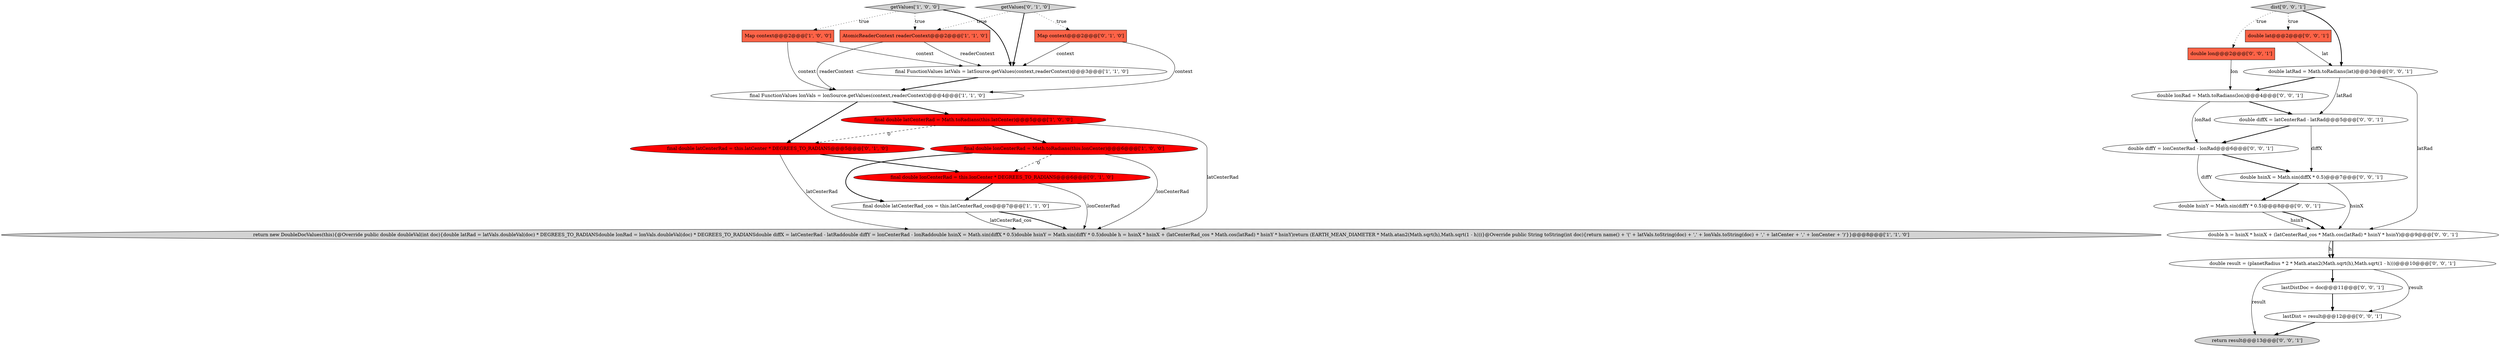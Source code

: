 digraph {
7 [style = filled, label = "final double lonCenterRad = Math.toRadians(this.lonCenter)@@@6@@@['1', '0', '0']", fillcolor = red, shape = ellipse image = "AAA1AAABBB1BBB"];
15 [style = filled, label = "double hsinY = Math.sin(diffY * 0.5)@@@8@@@['0', '0', '1']", fillcolor = white, shape = ellipse image = "AAA0AAABBB3BBB"];
5 [style = filled, label = "Map context@@@2@@@['1', '0', '0']", fillcolor = tomato, shape = box image = "AAA0AAABBB1BBB"];
14 [style = filled, label = "double lat@@@2@@@['0', '0', '1']", fillcolor = tomato, shape = box image = "AAA0AAABBB3BBB"];
10 [style = filled, label = "final double lonCenterRad = this.lonCenter * DEGREES_TO_RADIANS@@@6@@@['0', '1', '0']", fillcolor = red, shape = ellipse image = "AAA1AAABBB2BBB"];
12 [style = filled, label = "Map context@@@2@@@['0', '1', '0']", fillcolor = tomato, shape = box image = "AAA0AAABBB2BBB"];
19 [style = filled, label = "lastDistDoc = doc@@@11@@@['0', '0', '1']", fillcolor = white, shape = ellipse image = "AAA0AAABBB3BBB"];
17 [style = filled, label = "double hsinX = Math.sin(diffX * 0.5)@@@7@@@['0', '0', '1']", fillcolor = white, shape = ellipse image = "AAA0AAABBB3BBB"];
1 [style = filled, label = "final FunctionValues latVals = latSource.getValues(context,readerContext)@@@3@@@['1', '1', '0']", fillcolor = white, shape = ellipse image = "AAA0AAABBB1BBB"];
9 [style = filled, label = "final double latCenterRad = this.latCenter * DEGREES_TO_RADIANS@@@5@@@['0', '1', '0']", fillcolor = red, shape = ellipse image = "AAA1AAABBB2BBB"];
6 [style = filled, label = "AtomicReaderContext readerContext@@@2@@@['1', '1', '0']", fillcolor = tomato, shape = box image = "AAA0AAABBB1BBB"];
8 [style = filled, label = "return new DoubleDocValues(this){@Override public double doubleVal(int doc){double latRad = latVals.doubleVal(doc) * DEGREES_TO_RADIANSdouble lonRad = lonVals.doubleVal(doc) * DEGREES_TO_RADIANSdouble diffX = latCenterRad - latRaddouble diffY = lonCenterRad - lonRaddouble hsinX = Math.sin(diffX * 0.5)double hsinY = Math.sin(diffY * 0.5)double h = hsinX * hsinX + (latCenterRad_cos * Math.cos(latRad) * hsinY * hsinY)return (EARTH_MEAN_DIAMETER * Math.atan2(Math.sqrt(h),Math.sqrt(1 - h)))}@Override public String toString(int doc){return name() + '(' + latVals.toString(doc) + ',' + lonVals.toString(doc) + ',' + latCenter + ',' + lonCenter + ')'}}@@@8@@@['1', '1', '0']", fillcolor = lightgray, shape = ellipse image = "AAA0AAABBB1BBB"];
22 [style = filled, label = "double result = (planetRadius * 2 * Math.atan2(Math.sqrt(h),Math.sqrt(1 - h)))@@@10@@@['0', '0', '1']", fillcolor = white, shape = ellipse image = "AAA0AAABBB3BBB"];
11 [style = filled, label = "getValues['0', '1', '0']", fillcolor = lightgray, shape = diamond image = "AAA0AAABBB2BBB"];
2 [style = filled, label = "final FunctionValues lonVals = lonSource.getValues(context,readerContext)@@@4@@@['1', '1', '0']", fillcolor = white, shape = ellipse image = "AAA0AAABBB1BBB"];
13 [style = filled, label = "double lonRad = Math.toRadians(lon)@@@4@@@['0', '0', '1']", fillcolor = white, shape = ellipse image = "AAA0AAABBB3BBB"];
23 [style = filled, label = "dist['0', '0', '1']", fillcolor = lightgray, shape = diamond image = "AAA0AAABBB3BBB"];
25 [style = filled, label = "double diffX = latCenterRad - latRad@@@5@@@['0', '0', '1']", fillcolor = white, shape = ellipse image = "AAA0AAABBB3BBB"];
21 [style = filled, label = "return result@@@13@@@['0', '0', '1']", fillcolor = lightgray, shape = ellipse image = "AAA0AAABBB3BBB"];
0 [style = filled, label = "final double latCenterRad_cos = this.latCenterRad_cos@@@7@@@['1', '1', '0']", fillcolor = white, shape = ellipse image = "AAA0AAABBB1BBB"];
24 [style = filled, label = "double latRad = Math.toRadians(lat)@@@3@@@['0', '0', '1']", fillcolor = white, shape = ellipse image = "AAA0AAABBB3BBB"];
3 [style = filled, label = "final double latCenterRad = Math.toRadians(this.latCenter)@@@5@@@['1', '0', '0']", fillcolor = red, shape = ellipse image = "AAA1AAABBB1BBB"];
4 [style = filled, label = "getValues['1', '0', '0']", fillcolor = lightgray, shape = diamond image = "AAA0AAABBB1BBB"];
18 [style = filled, label = "double lon@@@2@@@['0', '0', '1']", fillcolor = tomato, shape = box image = "AAA0AAABBB3BBB"];
26 [style = filled, label = "double diffY = lonCenterRad - lonRad@@@6@@@['0', '0', '1']", fillcolor = white, shape = ellipse image = "AAA0AAABBB3BBB"];
20 [style = filled, label = "double h = hsinX * hsinX + (latCenterRad_cos * Math.cos(latRad) * hsinY * hsinY)@@@9@@@['0', '0', '1']", fillcolor = white, shape = ellipse image = "AAA0AAABBB3BBB"];
16 [style = filled, label = "lastDist = result@@@12@@@['0', '0', '1']", fillcolor = white, shape = ellipse image = "AAA0AAABBB3BBB"];
4->6 [style = dotted, label="true"];
15->20 [style = solid, label="hsinY"];
13->25 [style = bold, label=""];
5->1 [style = solid, label="context"];
4->5 [style = dotted, label="true"];
5->2 [style = solid, label="context"];
12->1 [style = solid, label="context"];
24->20 [style = solid, label="latRad"];
3->8 [style = solid, label="latCenterRad"];
6->2 [style = solid, label="readerContext"];
26->17 [style = bold, label=""];
0->8 [style = solid, label="latCenterRad_cos"];
11->1 [style = bold, label=""];
22->19 [style = bold, label=""];
25->17 [style = solid, label="diffX"];
13->26 [style = solid, label="lonRad"];
2->3 [style = bold, label=""];
11->12 [style = dotted, label="true"];
7->0 [style = bold, label=""];
22->16 [style = solid, label="result"];
2->9 [style = bold, label=""];
9->10 [style = bold, label=""];
24->25 [style = solid, label="latRad"];
20->22 [style = solid, label="h"];
17->20 [style = solid, label="hsinX"];
18->13 [style = solid, label="lon"];
20->22 [style = bold, label=""];
19->16 [style = bold, label=""];
23->14 [style = dotted, label="true"];
23->24 [style = bold, label=""];
9->8 [style = solid, label="latCenterRad"];
23->18 [style = dotted, label="true"];
12->2 [style = solid, label="context"];
6->1 [style = solid, label="readerContext"];
3->7 [style = bold, label=""];
3->9 [style = dashed, label="0"];
11->6 [style = dotted, label="true"];
15->20 [style = bold, label=""];
16->21 [style = bold, label=""];
7->8 [style = solid, label="lonCenterRad"];
10->0 [style = bold, label=""];
25->26 [style = bold, label=""];
0->8 [style = bold, label=""];
17->15 [style = bold, label=""];
7->10 [style = dashed, label="0"];
22->21 [style = solid, label="result"];
10->8 [style = solid, label="lonCenterRad"];
1->2 [style = bold, label=""];
4->1 [style = bold, label=""];
26->15 [style = solid, label="diffY"];
14->24 [style = solid, label="lat"];
24->13 [style = bold, label=""];
}
